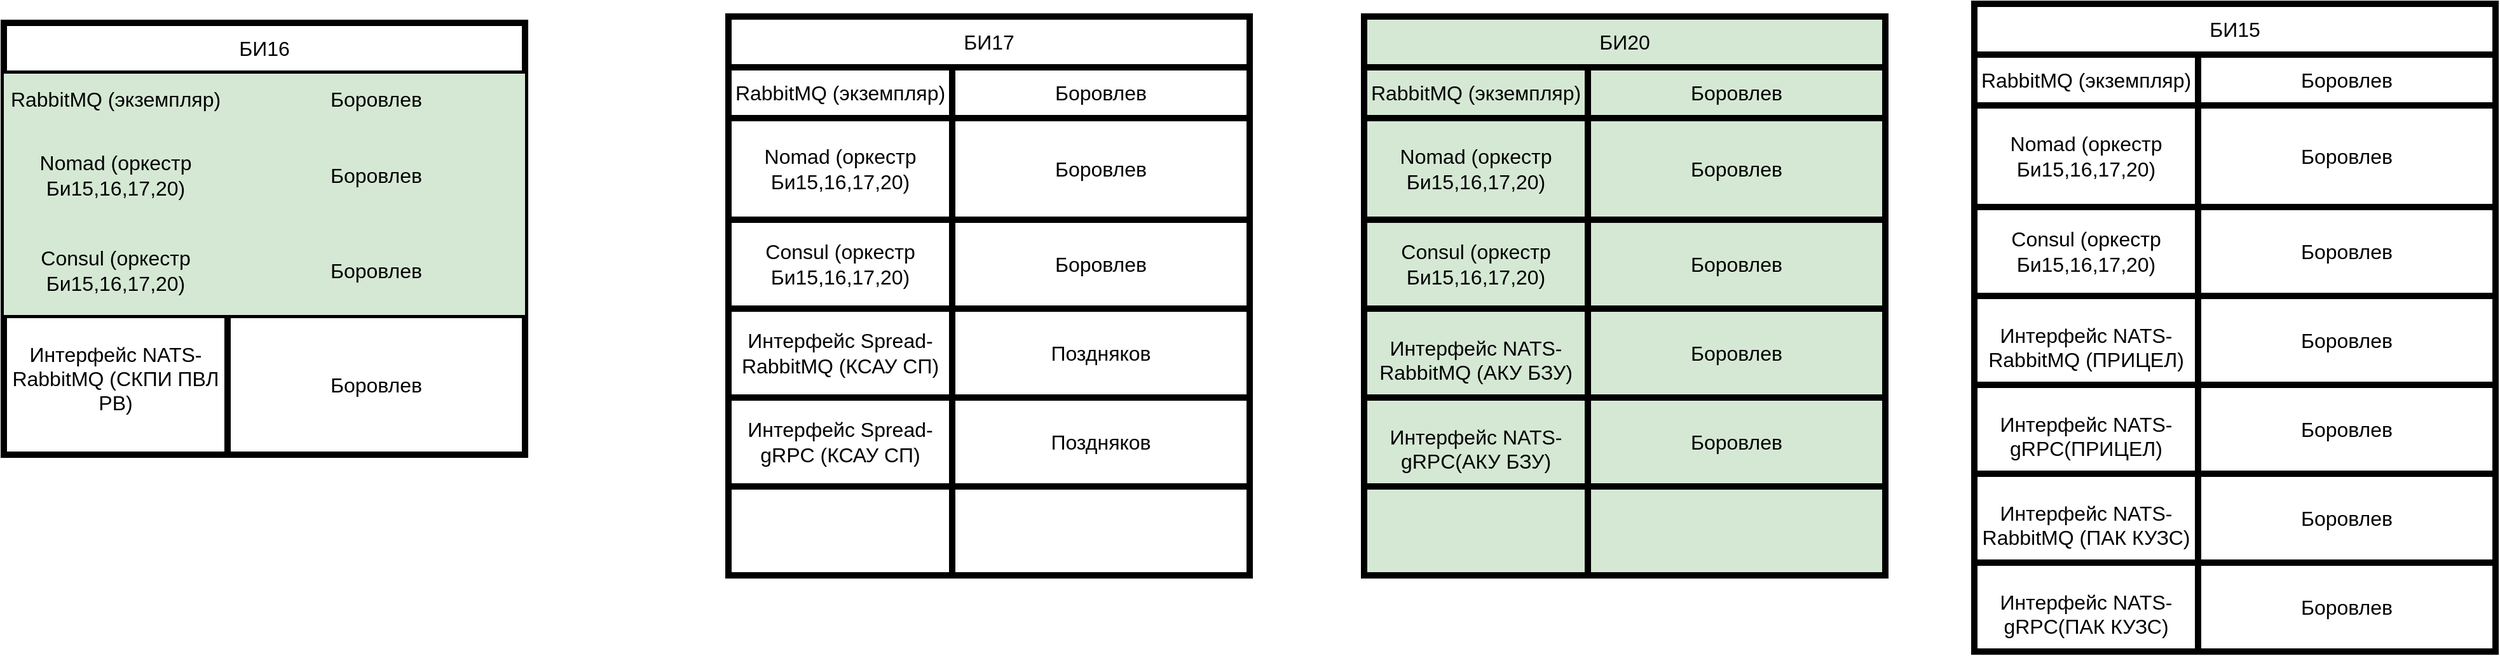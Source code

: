 <mxfile version="24.7.6">
  <diagram name="Страница — 1" id="7lfvuncBP3QiI9GcLf6j">
    <mxGraphModel dx="2390" dy="1108" grid="1" gridSize="10" guides="1" tooltips="1" connect="1" arrows="1" fold="1" page="1" pageScale="1" pageWidth="827" pageHeight="1169" math="0" shadow="0">
      <root>
        <mxCell id="0" />
        <mxCell id="1" parent="0" />
        <mxCell id="-vZHVX419xEdrIWeMhyl-17" value="" style="shape=table;startSize=0;container=1;collapsible=0;childLayout=tableLayout;fontSize=16;strokeWidth=5;perimeterSpacing=5;" parent="1" vertex="1">
          <mxGeometry x="70" y="525" width="410" height="340" as="geometry" />
        </mxCell>
        <mxCell id="-vZHVX419xEdrIWeMhyl-18" value="" style="shape=tableRow;horizontal=0;startSize=0;swimlaneHead=0;swimlaneBody=0;strokeColor=inherit;top=0;left=0;bottom=0;right=0;collapsible=0;dropTarget=0;fillColor=none;points=[[0,0.5],[1,0.5]];portConstraint=eastwest;fontSize=16;strokeWidth=5;perimeterSpacing=5;" parent="-vZHVX419xEdrIWeMhyl-17" vertex="1">
          <mxGeometry width="410" height="40" as="geometry" />
        </mxCell>
        <mxCell id="-vZHVX419xEdrIWeMhyl-19" value="БИ16" style="shape=partialRectangle;html=1;whiteSpace=wrap;connectable=0;strokeColor=inherit;overflow=hidden;fillColor=none;top=0;left=0;bottom=0;right=0;pointerEvents=1;fontSize=16;rowspan=1;colspan=3;strokeWidth=5;perimeterSpacing=5;" parent="-vZHVX419xEdrIWeMhyl-18" vertex="1">
          <mxGeometry width="410" height="40" as="geometry">
            <mxRectangle width="88" height="40" as="alternateBounds" />
          </mxGeometry>
        </mxCell>
        <mxCell id="-vZHVX419xEdrIWeMhyl-20" value="" style="shape=partialRectangle;html=1;whiteSpace=wrap;connectable=0;strokeColor=inherit;overflow=hidden;fillColor=none;top=0;left=0;bottom=0;right=0;pointerEvents=1;fontSize=16;" parent="-vZHVX419xEdrIWeMhyl-18" vertex="1" visible="0">
          <mxGeometry x="88" width="88" height="40" as="geometry">
            <mxRectangle width="88" height="40" as="alternateBounds" />
          </mxGeometry>
        </mxCell>
        <mxCell id="-vZHVX419xEdrIWeMhyl-21" value="" style="shape=partialRectangle;html=1;whiteSpace=wrap;connectable=0;strokeColor=inherit;overflow=hidden;fillColor=none;top=0;left=0;bottom=0;right=0;pointerEvents=1;fontSize=16;" parent="-vZHVX419xEdrIWeMhyl-18" vertex="1" visible="0">
          <mxGeometry x="176" width="234" height="40" as="geometry">
            <mxRectangle width="234" height="40" as="alternateBounds" />
          </mxGeometry>
        </mxCell>
        <mxCell id="-vZHVX419xEdrIWeMhyl-22" value="" style="shape=tableRow;horizontal=0;startSize=0;swimlaneHead=0;swimlaneBody=0;strokeColor=inherit;top=0;left=0;bottom=0;right=0;collapsible=0;dropTarget=0;fillColor=none;points=[[0,0.5],[1,0.5]];portConstraint=eastwest;fontSize=16;strokeWidth=5;perimeterSpacing=5;" parent="-vZHVX419xEdrIWeMhyl-17" vertex="1">
          <mxGeometry y="40" width="410" height="40" as="geometry" />
        </mxCell>
        <mxCell id="-vZHVX419xEdrIWeMhyl-23" value="RabbitMQ (экземпляр)" style="shape=partialRectangle;html=1;whiteSpace=wrap;connectable=0;strokeColor=#000000;overflow=hidden;fillColor=#d5e8d4;top=0;left=0;bottom=0;right=0;pointerEvents=1;fontSize=16;rowspan=1;colspan=2;strokeWidth=5;perimeterSpacing=5;" parent="-vZHVX419xEdrIWeMhyl-22" vertex="1">
          <mxGeometry width="176" height="40" as="geometry">
            <mxRectangle width="88" height="40" as="alternateBounds" />
          </mxGeometry>
        </mxCell>
        <mxCell id="-vZHVX419xEdrIWeMhyl-24" value="" style="shape=partialRectangle;html=1;whiteSpace=wrap;connectable=0;strokeColor=#000000;overflow=hidden;fillColor=#d5e8d4;top=0;left=0;bottom=0;right=0;pointerEvents=1;fontSize=16;" parent="-vZHVX419xEdrIWeMhyl-22" vertex="1" visible="0">
          <mxGeometry x="88" width="88" height="40" as="geometry">
            <mxRectangle width="88" height="40" as="alternateBounds" />
          </mxGeometry>
        </mxCell>
        <mxCell id="-vZHVX419xEdrIWeMhyl-25" value="Боровлев" style="shape=partialRectangle;html=1;whiteSpace=wrap;connectable=0;strokeColor=#000000;overflow=hidden;fillColor=#d5e8d4;top=0;left=0;bottom=0;right=0;pointerEvents=1;fontSize=16;strokeWidth=5;perimeterSpacing=5;" parent="-vZHVX419xEdrIWeMhyl-22" vertex="1">
          <mxGeometry x="176" width="234" height="40" as="geometry">
            <mxRectangle width="234" height="40" as="alternateBounds" />
          </mxGeometry>
        </mxCell>
        <mxCell id="-vZHVX419xEdrIWeMhyl-33" style="shape=tableRow;horizontal=0;startSize=0;swimlaneHead=0;swimlaneBody=0;strokeColor=inherit;top=0;left=0;bottom=0;right=0;collapsible=0;dropTarget=0;fillColor=none;points=[[0,0.5],[1,0.5]];portConstraint=eastwest;fontSize=16;strokeWidth=5;perimeterSpacing=5;" parent="-vZHVX419xEdrIWeMhyl-17" vertex="1">
          <mxGeometry y="80" width="410" height="80" as="geometry" />
        </mxCell>
        <mxCell id="-vZHVX419xEdrIWeMhyl-34" value="&lt;div&gt;Nomad (оркестр Би15,16,17,20)&lt;/div&gt;" style="shape=partialRectangle;html=1;whiteSpace=wrap;connectable=0;strokeColor=#000000;overflow=hidden;fillColor=#d5e8d4;top=0;left=0;bottom=0;right=0;pointerEvents=1;fontSize=16;rowspan=1;colspan=2;strokeWidth=5;perimeterSpacing=5;" parent="-vZHVX419xEdrIWeMhyl-33" vertex="1">
          <mxGeometry width="176" height="80" as="geometry">
            <mxRectangle width="88" height="80" as="alternateBounds" />
          </mxGeometry>
        </mxCell>
        <mxCell id="-vZHVX419xEdrIWeMhyl-35" style="shape=partialRectangle;html=1;whiteSpace=wrap;connectable=0;strokeColor=#000000;overflow=hidden;fillColor=#d5e8d4;top=0;left=0;bottom=0;right=0;pointerEvents=1;fontSize=16;" parent="-vZHVX419xEdrIWeMhyl-33" vertex="1" visible="0">
          <mxGeometry x="88" width="88" height="80" as="geometry">
            <mxRectangle width="88" height="80" as="alternateBounds" />
          </mxGeometry>
        </mxCell>
        <mxCell id="-vZHVX419xEdrIWeMhyl-36" value="Боровлев" style="shape=partialRectangle;html=1;whiteSpace=wrap;connectable=0;strokeColor=#000000;overflow=hidden;fillColor=#d5e8d4;top=0;left=0;bottom=0;right=0;pointerEvents=1;fontSize=16;strokeWidth=5;perimeterSpacing=5;" parent="-vZHVX419xEdrIWeMhyl-33" vertex="1">
          <mxGeometry x="176" width="234" height="80" as="geometry">
            <mxRectangle width="234" height="80" as="alternateBounds" />
          </mxGeometry>
        </mxCell>
        <mxCell id="-vZHVX419xEdrIWeMhyl-37" style="shape=tableRow;horizontal=0;startSize=0;swimlaneHead=0;swimlaneBody=0;strokeColor=inherit;top=0;left=0;bottom=0;right=0;collapsible=0;dropTarget=0;fillColor=none;points=[[0,0.5],[1,0.5]];portConstraint=eastwest;fontSize=16;strokeWidth=5;perimeterSpacing=5;" parent="-vZHVX419xEdrIWeMhyl-17" vertex="1">
          <mxGeometry y="160" width="410" height="70" as="geometry" />
        </mxCell>
        <mxCell id="-vZHVX419xEdrIWeMhyl-38" value="Consul (оркестр Би15,16,17,20)" style="shape=partialRectangle;html=1;whiteSpace=wrap;connectable=0;strokeColor=#000000;overflow=hidden;fillColor=#d5e8d4;top=0;left=0;bottom=0;right=0;pointerEvents=1;fontSize=16;rowspan=1;colspan=2;strokeWidth=5;perimeterSpacing=5;" parent="-vZHVX419xEdrIWeMhyl-37" vertex="1">
          <mxGeometry width="176" height="70" as="geometry">
            <mxRectangle width="88" height="70" as="alternateBounds" />
          </mxGeometry>
        </mxCell>
        <mxCell id="-vZHVX419xEdrIWeMhyl-39" style="shape=partialRectangle;html=1;whiteSpace=wrap;connectable=0;strokeColor=#000000;overflow=hidden;fillColor=#d5e8d4;top=0;left=0;bottom=0;right=0;pointerEvents=1;fontSize=16;" parent="-vZHVX419xEdrIWeMhyl-37" vertex="1" visible="0">
          <mxGeometry x="88" width="88" height="70" as="geometry">
            <mxRectangle width="88" height="70" as="alternateBounds" />
          </mxGeometry>
        </mxCell>
        <mxCell id="-vZHVX419xEdrIWeMhyl-40" value="Боровлев" style="shape=partialRectangle;html=1;whiteSpace=wrap;connectable=0;strokeColor=#000000;overflow=hidden;fillColor=#d5e8d4;top=0;left=0;bottom=0;right=0;pointerEvents=1;fontSize=16;strokeWidth=5;perimeterSpacing=5;" parent="-vZHVX419xEdrIWeMhyl-37" vertex="1">
          <mxGeometry x="176" width="234" height="70" as="geometry">
            <mxRectangle width="234" height="70" as="alternateBounds" />
          </mxGeometry>
        </mxCell>
        <mxCell id="-vZHVX419xEdrIWeMhyl-41" style="shape=tableRow;horizontal=0;startSize=0;swimlaneHead=0;swimlaneBody=0;strokeColor=inherit;top=0;left=0;bottom=0;right=0;collapsible=0;dropTarget=0;fillColor=none;points=[[0,0.5],[1,0.5]];portConstraint=eastwest;fontSize=16;strokeWidth=5;perimeterSpacing=5;" parent="-vZHVX419xEdrIWeMhyl-17" vertex="1">
          <mxGeometry y="230" width="410" height="110" as="geometry" />
        </mxCell>
        <mxCell id="-vZHVX419xEdrIWeMhyl-42" value="&#xa;Интерфейс NATS-RabbitMQ (СКПИ ПВЛ РВ)&#xa;&#xa;" style="shape=partialRectangle;html=1;whiteSpace=wrap;connectable=0;strokeColor=inherit;overflow=hidden;fillColor=none;top=0;left=0;bottom=0;right=0;pointerEvents=1;fontSize=16;rowspan=1;colspan=2;strokeWidth=5;perimeterSpacing=5;" parent="-vZHVX419xEdrIWeMhyl-41" vertex="1">
          <mxGeometry width="176" height="110" as="geometry">
            <mxRectangle width="88" height="110" as="alternateBounds" />
          </mxGeometry>
        </mxCell>
        <mxCell id="-vZHVX419xEdrIWeMhyl-43" style="shape=partialRectangle;html=1;whiteSpace=wrap;connectable=0;strokeColor=inherit;overflow=hidden;fillColor=none;top=0;left=0;bottom=0;right=0;pointerEvents=1;fontSize=16;" parent="-vZHVX419xEdrIWeMhyl-41" vertex="1" visible="0">
          <mxGeometry x="88" width="88" height="110" as="geometry">
            <mxRectangle width="88" height="110" as="alternateBounds" />
          </mxGeometry>
        </mxCell>
        <mxCell id="-vZHVX419xEdrIWeMhyl-44" value="Боровлев" style="shape=partialRectangle;html=1;whiteSpace=wrap;connectable=0;strokeColor=inherit;overflow=hidden;fillColor=none;top=0;left=0;bottom=0;right=0;pointerEvents=1;fontSize=16;strokeWidth=5;perimeterSpacing=5;" parent="-vZHVX419xEdrIWeMhyl-41" vertex="1">
          <mxGeometry x="176" width="234" height="110" as="geometry">
            <mxRectangle width="234" height="110" as="alternateBounds" />
          </mxGeometry>
        </mxCell>
        <mxCell id="-vZHVX419xEdrIWeMhyl-46" value="" style="shape=table;startSize=0;container=1;collapsible=0;childLayout=tableLayout;fontSize=16;strokeColor=#000000;strokeWidth=5;perimeterSpacing=5;fillColor=#d5e8d4;" parent="1" vertex="1">
          <mxGeometry x="1140" y="520" width="410" height="440" as="geometry" />
        </mxCell>
        <mxCell id="-vZHVX419xEdrIWeMhyl-47" value="" style="shape=tableRow;horizontal=0;startSize=0;swimlaneHead=0;swimlaneBody=0;strokeColor=inherit;top=0;left=0;bottom=0;right=0;collapsible=0;dropTarget=0;fillColor=none;points=[[0,0.5],[1,0.5]];portConstraint=eastwest;fontSize=16;strokeWidth=5;perimeterSpacing=5;" parent="-vZHVX419xEdrIWeMhyl-46" vertex="1">
          <mxGeometry width="410" height="40" as="geometry" />
        </mxCell>
        <mxCell id="-vZHVX419xEdrIWeMhyl-48" value="БИ20" style="shape=partialRectangle;html=1;whiteSpace=wrap;connectable=0;strokeColor=inherit;overflow=hidden;fillColor=none;top=0;left=0;bottom=0;right=0;pointerEvents=1;fontSize=16;rowspan=1;colspan=3;strokeWidth=5;perimeterSpacing=5;" parent="-vZHVX419xEdrIWeMhyl-47" vertex="1">
          <mxGeometry width="410" height="40" as="geometry">
            <mxRectangle width="88" height="40" as="alternateBounds" />
          </mxGeometry>
        </mxCell>
        <mxCell id="-vZHVX419xEdrIWeMhyl-49" value="" style="shape=partialRectangle;html=1;whiteSpace=wrap;connectable=0;strokeColor=inherit;overflow=hidden;fillColor=none;top=0;left=0;bottom=0;right=0;pointerEvents=1;fontSize=16;" parent="-vZHVX419xEdrIWeMhyl-47" vertex="1" visible="0">
          <mxGeometry x="88" width="88" height="40" as="geometry">
            <mxRectangle width="88" height="40" as="alternateBounds" />
          </mxGeometry>
        </mxCell>
        <mxCell id="-vZHVX419xEdrIWeMhyl-50" value="" style="shape=partialRectangle;html=1;whiteSpace=wrap;connectable=0;strokeColor=inherit;overflow=hidden;fillColor=none;top=0;left=0;bottom=0;right=0;pointerEvents=1;fontSize=16;" parent="-vZHVX419xEdrIWeMhyl-47" vertex="1" visible="0">
          <mxGeometry x="176" width="234" height="40" as="geometry">
            <mxRectangle width="234" height="40" as="alternateBounds" />
          </mxGeometry>
        </mxCell>
        <mxCell id="-vZHVX419xEdrIWeMhyl-51" value="" style="shape=tableRow;horizontal=0;startSize=0;swimlaneHead=0;swimlaneBody=0;strokeColor=inherit;top=0;left=0;bottom=0;right=0;collapsible=0;dropTarget=0;fillColor=none;points=[[0,0.5],[1,0.5]];portConstraint=eastwest;fontSize=16;strokeWidth=5;perimeterSpacing=5;" parent="-vZHVX419xEdrIWeMhyl-46" vertex="1">
          <mxGeometry y="40" width="410" height="40" as="geometry" />
        </mxCell>
        <mxCell id="-vZHVX419xEdrIWeMhyl-52" value="RabbitMQ (экземпляр)" style="shape=partialRectangle;html=1;whiteSpace=wrap;connectable=0;strokeColor=inherit;overflow=hidden;fillColor=none;top=0;left=0;bottom=0;right=0;pointerEvents=1;fontSize=16;rowspan=1;colspan=2;strokeWidth=5;perimeterSpacing=5;" parent="-vZHVX419xEdrIWeMhyl-51" vertex="1">
          <mxGeometry width="176" height="40" as="geometry">
            <mxRectangle width="88" height="40" as="alternateBounds" />
          </mxGeometry>
        </mxCell>
        <mxCell id="-vZHVX419xEdrIWeMhyl-53" value="" style="shape=partialRectangle;html=1;whiteSpace=wrap;connectable=0;strokeColor=inherit;overflow=hidden;fillColor=none;top=0;left=0;bottom=0;right=0;pointerEvents=1;fontSize=16;" parent="-vZHVX419xEdrIWeMhyl-51" vertex="1" visible="0">
          <mxGeometry x="88" width="88" height="40" as="geometry">
            <mxRectangle width="88" height="40" as="alternateBounds" />
          </mxGeometry>
        </mxCell>
        <mxCell id="-vZHVX419xEdrIWeMhyl-54" value="Боровлев" style="shape=partialRectangle;html=1;whiteSpace=wrap;connectable=0;strokeColor=inherit;overflow=hidden;fillColor=none;top=0;left=0;bottom=0;right=0;pointerEvents=1;fontSize=16;strokeWidth=5;perimeterSpacing=5;" parent="-vZHVX419xEdrIWeMhyl-51" vertex="1">
          <mxGeometry x="176" width="234" height="40" as="geometry">
            <mxRectangle width="234" height="40" as="alternateBounds" />
          </mxGeometry>
        </mxCell>
        <mxCell id="-vZHVX419xEdrIWeMhyl-59" style="shape=tableRow;horizontal=0;startSize=0;swimlaneHead=0;swimlaneBody=0;strokeColor=inherit;top=0;left=0;bottom=0;right=0;collapsible=0;dropTarget=0;fillColor=none;points=[[0,0.5],[1,0.5]];portConstraint=eastwest;fontSize=16;strokeWidth=5;perimeterSpacing=5;" parent="-vZHVX419xEdrIWeMhyl-46" vertex="1">
          <mxGeometry y="80" width="410" height="80" as="geometry" />
        </mxCell>
        <mxCell id="-vZHVX419xEdrIWeMhyl-60" value="&lt;div&gt;Nomad (оркестр Би15,16,17,20)&lt;/div&gt;" style="shape=partialRectangle;html=1;whiteSpace=wrap;connectable=0;strokeColor=inherit;overflow=hidden;fillColor=none;top=0;left=0;bottom=0;right=0;pointerEvents=1;fontSize=16;rowspan=1;colspan=2;strokeWidth=5;perimeterSpacing=5;" parent="-vZHVX419xEdrIWeMhyl-59" vertex="1">
          <mxGeometry width="176" height="80" as="geometry">
            <mxRectangle width="88" height="80" as="alternateBounds" />
          </mxGeometry>
        </mxCell>
        <mxCell id="-vZHVX419xEdrIWeMhyl-61" style="shape=partialRectangle;html=1;whiteSpace=wrap;connectable=0;strokeColor=inherit;overflow=hidden;fillColor=none;top=0;left=0;bottom=0;right=0;pointerEvents=1;fontSize=16;" parent="-vZHVX419xEdrIWeMhyl-59" vertex="1" visible="0">
          <mxGeometry x="88" width="88" height="80" as="geometry">
            <mxRectangle width="88" height="80" as="alternateBounds" />
          </mxGeometry>
        </mxCell>
        <mxCell id="-vZHVX419xEdrIWeMhyl-62" value="Боровлев" style="shape=partialRectangle;html=1;whiteSpace=wrap;connectable=0;strokeColor=inherit;overflow=hidden;fillColor=none;top=0;left=0;bottom=0;right=0;pointerEvents=1;fontSize=16;strokeWidth=5;perimeterSpacing=5;" parent="-vZHVX419xEdrIWeMhyl-59" vertex="1">
          <mxGeometry x="176" width="234" height="80" as="geometry">
            <mxRectangle width="234" height="80" as="alternateBounds" />
          </mxGeometry>
        </mxCell>
        <mxCell id="-vZHVX419xEdrIWeMhyl-63" style="shape=tableRow;horizontal=0;startSize=0;swimlaneHead=0;swimlaneBody=0;strokeColor=inherit;top=0;left=0;bottom=0;right=0;collapsible=0;dropTarget=0;fillColor=none;points=[[0,0.5],[1,0.5]];portConstraint=eastwest;fontSize=16;strokeWidth=5;perimeterSpacing=5;" parent="-vZHVX419xEdrIWeMhyl-46" vertex="1">
          <mxGeometry y="160" width="410" height="70" as="geometry" />
        </mxCell>
        <mxCell id="-vZHVX419xEdrIWeMhyl-64" value="Consul (оркестр Би15,16,17,20)" style="shape=partialRectangle;html=1;whiteSpace=wrap;connectable=0;strokeColor=inherit;overflow=hidden;fillColor=none;top=0;left=0;bottom=0;right=0;pointerEvents=1;fontSize=16;rowspan=1;colspan=2;strokeWidth=5;perimeterSpacing=5;" parent="-vZHVX419xEdrIWeMhyl-63" vertex="1">
          <mxGeometry width="176" height="70" as="geometry">
            <mxRectangle width="88" height="70" as="alternateBounds" />
          </mxGeometry>
        </mxCell>
        <mxCell id="-vZHVX419xEdrIWeMhyl-65" style="shape=partialRectangle;html=1;whiteSpace=wrap;connectable=0;strokeColor=inherit;overflow=hidden;fillColor=none;top=0;left=0;bottom=0;right=0;pointerEvents=1;fontSize=16;" parent="-vZHVX419xEdrIWeMhyl-63" vertex="1" visible="0">
          <mxGeometry x="88" width="88" height="70" as="geometry">
            <mxRectangle width="88" height="70" as="alternateBounds" />
          </mxGeometry>
        </mxCell>
        <mxCell id="-vZHVX419xEdrIWeMhyl-66" value="Боровлев" style="shape=partialRectangle;html=1;whiteSpace=wrap;connectable=0;strokeColor=inherit;overflow=hidden;fillColor=none;top=0;left=0;bottom=0;right=0;pointerEvents=1;fontSize=16;strokeWidth=5;perimeterSpacing=5;" parent="-vZHVX419xEdrIWeMhyl-63" vertex="1">
          <mxGeometry x="176" width="234" height="70" as="geometry">
            <mxRectangle width="234" height="70" as="alternateBounds" />
          </mxGeometry>
        </mxCell>
        <mxCell id="-vZHVX419xEdrIWeMhyl-67" style="shape=tableRow;horizontal=0;startSize=0;swimlaneHead=0;swimlaneBody=0;strokeColor=inherit;top=0;left=0;bottom=0;right=0;collapsible=0;dropTarget=0;fillColor=none;points=[[0,0.5],[1,0.5]];portConstraint=eastwest;fontSize=16;strokeWidth=5;perimeterSpacing=5;" parent="-vZHVX419xEdrIWeMhyl-46" vertex="1">
          <mxGeometry y="230" width="410" height="70" as="geometry" />
        </mxCell>
        <mxCell id="-vZHVX419xEdrIWeMhyl-68" value="&lt;br&gt;Интерфейс NATS-RabbitMQ (АКУ БЗУ)&lt;br&gt;&lt;div&gt;&lt;br/&gt;&lt;/div&gt;" style="shape=partialRectangle;html=1;whiteSpace=wrap;connectable=0;strokeColor=inherit;overflow=hidden;fillColor=none;top=0;left=0;bottom=0;right=0;pointerEvents=1;fontSize=16;rowspan=1;colspan=2;strokeWidth=5;perimeterSpacing=5;" parent="-vZHVX419xEdrIWeMhyl-67" vertex="1">
          <mxGeometry width="176" height="70" as="geometry">
            <mxRectangle width="88" height="70" as="alternateBounds" />
          </mxGeometry>
        </mxCell>
        <mxCell id="-vZHVX419xEdrIWeMhyl-69" style="shape=partialRectangle;html=1;whiteSpace=wrap;connectable=0;strokeColor=inherit;overflow=hidden;fillColor=none;top=0;left=0;bottom=0;right=0;pointerEvents=1;fontSize=16;" parent="-vZHVX419xEdrIWeMhyl-67" vertex="1" visible="0">
          <mxGeometry x="88" width="88" height="70" as="geometry">
            <mxRectangle width="88" height="70" as="alternateBounds" />
          </mxGeometry>
        </mxCell>
        <mxCell id="-vZHVX419xEdrIWeMhyl-70" value="Боровлев" style="shape=partialRectangle;html=1;whiteSpace=wrap;connectable=0;strokeColor=inherit;overflow=hidden;fillColor=none;top=0;left=0;bottom=0;right=0;pointerEvents=1;fontSize=16;strokeWidth=5;perimeterSpacing=5;" parent="-vZHVX419xEdrIWeMhyl-67" vertex="1">
          <mxGeometry x="176" width="234" height="70" as="geometry">
            <mxRectangle width="234" height="70" as="alternateBounds" />
          </mxGeometry>
        </mxCell>
        <mxCell id="-vZHVX419xEdrIWeMhyl-81" style="shape=tableRow;horizontal=0;startSize=0;swimlaneHead=0;swimlaneBody=0;strokeColor=inherit;top=0;left=0;bottom=0;right=0;collapsible=0;dropTarget=0;fillColor=none;points=[[0,0.5],[1,0.5]];portConstraint=eastwest;fontSize=16;strokeWidth=5;perimeterSpacing=5;" parent="-vZHVX419xEdrIWeMhyl-46" vertex="1">
          <mxGeometry y="300" width="410" height="70" as="geometry" />
        </mxCell>
        <mxCell id="-vZHVX419xEdrIWeMhyl-82" value="&lt;br&gt;Интерфейс NATS-gRPC(АКУ БЗУ)&lt;br&gt;&lt;div&gt;&lt;br/&gt;&lt;/div&gt;" style="shape=partialRectangle;html=1;whiteSpace=wrap;connectable=0;strokeColor=inherit;overflow=hidden;fillColor=none;top=0;left=0;bottom=0;right=0;pointerEvents=1;fontSize=16;rowspan=1;colspan=2;strokeWidth=5;perimeterSpacing=5;" parent="-vZHVX419xEdrIWeMhyl-81" vertex="1">
          <mxGeometry width="176" height="70" as="geometry">
            <mxRectangle width="88" height="70" as="alternateBounds" />
          </mxGeometry>
        </mxCell>
        <mxCell id="-vZHVX419xEdrIWeMhyl-83" style="shape=partialRectangle;html=1;whiteSpace=wrap;connectable=0;strokeColor=inherit;overflow=hidden;fillColor=none;top=0;left=0;bottom=0;right=0;pointerEvents=1;fontSize=16;" parent="-vZHVX419xEdrIWeMhyl-81" vertex="1" visible="0">
          <mxGeometry x="88" width="88" height="70" as="geometry">
            <mxRectangle width="88" height="70" as="alternateBounds" />
          </mxGeometry>
        </mxCell>
        <mxCell id="-vZHVX419xEdrIWeMhyl-84" value="Боровлев" style="shape=partialRectangle;html=1;whiteSpace=wrap;connectable=0;strokeColor=inherit;overflow=hidden;fillColor=none;top=0;left=0;bottom=0;right=0;pointerEvents=1;fontSize=16;strokeWidth=5;perimeterSpacing=5;" parent="-vZHVX419xEdrIWeMhyl-81" vertex="1">
          <mxGeometry x="176" width="234" height="70" as="geometry">
            <mxRectangle width="234" height="70" as="alternateBounds" />
          </mxGeometry>
        </mxCell>
        <mxCell id="-vZHVX419xEdrIWeMhyl-77" style="shape=tableRow;horizontal=0;startSize=0;swimlaneHead=0;swimlaneBody=0;strokeColor=inherit;top=0;left=0;bottom=0;right=0;collapsible=0;dropTarget=0;fillColor=none;points=[[0,0.5],[1,0.5]];portConstraint=eastwest;fontSize=16;strokeWidth=5;perimeterSpacing=5;" parent="-vZHVX419xEdrIWeMhyl-46" vertex="1">
          <mxGeometry y="370" width="410" height="70" as="geometry" />
        </mxCell>
        <mxCell id="-vZHVX419xEdrIWeMhyl-78" style="shape=partialRectangle;html=1;whiteSpace=wrap;connectable=0;strokeColor=inherit;overflow=hidden;fillColor=none;top=0;left=0;bottom=0;right=0;pointerEvents=1;fontSize=16;rowspan=1;colspan=2;strokeWidth=5;perimeterSpacing=5;" parent="-vZHVX419xEdrIWeMhyl-77" vertex="1">
          <mxGeometry width="176" height="70" as="geometry">
            <mxRectangle width="88" height="70" as="alternateBounds" />
          </mxGeometry>
        </mxCell>
        <mxCell id="-vZHVX419xEdrIWeMhyl-79" style="shape=partialRectangle;html=1;whiteSpace=wrap;connectable=0;strokeColor=inherit;overflow=hidden;fillColor=none;top=0;left=0;bottom=0;right=0;pointerEvents=1;fontSize=16;" parent="-vZHVX419xEdrIWeMhyl-77" vertex="1" visible="0">
          <mxGeometry x="88" width="88" height="70" as="geometry">
            <mxRectangle width="88" height="70" as="alternateBounds" />
          </mxGeometry>
        </mxCell>
        <mxCell id="-vZHVX419xEdrIWeMhyl-80" style="shape=partialRectangle;html=1;whiteSpace=wrap;connectable=0;strokeColor=inherit;overflow=hidden;fillColor=none;top=0;left=0;bottom=0;right=0;pointerEvents=1;fontSize=16;strokeWidth=5;perimeterSpacing=5;" parent="-vZHVX419xEdrIWeMhyl-77" vertex="1">
          <mxGeometry x="176" width="234" height="70" as="geometry">
            <mxRectangle width="234" height="70" as="alternateBounds" />
          </mxGeometry>
        </mxCell>
        <mxCell id="E8wQSFyJZq5VSABFHbnV-1" value="" style="shape=table;startSize=0;container=1;collapsible=0;childLayout=tableLayout;fontSize=16;strokeWidth=5;perimeterSpacing=5;" vertex="1" parent="1">
          <mxGeometry x="640" y="520" width="410" height="440" as="geometry" />
        </mxCell>
        <mxCell id="E8wQSFyJZq5VSABFHbnV-2" value="" style="shape=tableRow;horizontal=0;startSize=0;swimlaneHead=0;swimlaneBody=0;strokeColor=inherit;top=0;left=0;bottom=0;right=0;collapsible=0;dropTarget=0;fillColor=none;points=[[0,0.5],[1,0.5]];portConstraint=eastwest;fontSize=16;strokeWidth=5;perimeterSpacing=5;" vertex="1" parent="E8wQSFyJZq5VSABFHbnV-1">
          <mxGeometry width="410" height="40" as="geometry" />
        </mxCell>
        <mxCell id="E8wQSFyJZq5VSABFHbnV-3" value="БИ17" style="shape=partialRectangle;html=1;whiteSpace=wrap;connectable=0;strokeColor=inherit;overflow=hidden;fillColor=none;top=0;left=0;bottom=0;right=0;pointerEvents=1;fontSize=16;rowspan=1;colspan=3;strokeWidth=5;perimeterSpacing=5;" vertex="1" parent="E8wQSFyJZq5VSABFHbnV-2">
          <mxGeometry width="410" height="40" as="geometry">
            <mxRectangle width="88" height="40" as="alternateBounds" />
          </mxGeometry>
        </mxCell>
        <mxCell id="E8wQSFyJZq5VSABFHbnV-4" value="" style="shape=partialRectangle;html=1;whiteSpace=wrap;connectable=0;strokeColor=inherit;overflow=hidden;fillColor=none;top=0;left=0;bottom=0;right=0;pointerEvents=1;fontSize=16;" vertex="1" visible="0" parent="E8wQSFyJZq5VSABFHbnV-2">
          <mxGeometry x="88" width="88" height="40" as="geometry">
            <mxRectangle width="88" height="40" as="alternateBounds" />
          </mxGeometry>
        </mxCell>
        <mxCell id="E8wQSFyJZq5VSABFHbnV-5" value="" style="shape=partialRectangle;html=1;whiteSpace=wrap;connectable=0;strokeColor=inherit;overflow=hidden;fillColor=none;top=0;left=0;bottom=0;right=0;pointerEvents=1;fontSize=16;" vertex="1" visible="0" parent="E8wQSFyJZq5VSABFHbnV-2">
          <mxGeometry x="176" width="234" height="40" as="geometry">
            <mxRectangle width="234" height="40" as="alternateBounds" />
          </mxGeometry>
        </mxCell>
        <mxCell id="E8wQSFyJZq5VSABFHbnV-6" value="" style="shape=tableRow;horizontal=0;startSize=0;swimlaneHead=0;swimlaneBody=0;strokeColor=inherit;top=0;left=0;bottom=0;right=0;collapsible=0;dropTarget=0;fillColor=none;points=[[0,0.5],[1,0.5]];portConstraint=eastwest;fontSize=16;strokeWidth=5;perimeterSpacing=5;" vertex="1" parent="E8wQSFyJZq5VSABFHbnV-1">
          <mxGeometry y="40" width="410" height="40" as="geometry" />
        </mxCell>
        <mxCell id="E8wQSFyJZq5VSABFHbnV-7" value="RabbitMQ (экземпляр)" style="shape=partialRectangle;html=1;whiteSpace=wrap;connectable=0;strokeColor=inherit;overflow=hidden;fillColor=none;top=0;left=0;bottom=0;right=0;pointerEvents=1;fontSize=16;rowspan=1;colspan=2;strokeWidth=5;perimeterSpacing=5;" vertex="1" parent="E8wQSFyJZq5VSABFHbnV-6">
          <mxGeometry width="176" height="40" as="geometry">
            <mxRectangle width="88" height="40" as="alternateBounds" />
          </mxGeometry>
        </mxCell>
        <mxCell id="E8wQSFyJZq5VSABFHbnV-8" value="" style="shape=partialRectangle;html=1;whiteSpace=wrap;connectable=0;strokeColor=inherit;overflow=hidden;fillColor=none;top=0;left=0;bottom=0;right=0;pointerEvents=1;fontSize=16;" vertex="1" visible="0" parent="E8wQSFyJZq5VSABFHbnV-6">
          <mxGeometry x="88" width="88" height="40" as="geometry">
            <mxRectangle width="88" height="40" as="alternateBounds" />
          </mxGeometry>
        </mxCell>
        <mxCell id="E8wQSFyJZq5VSABFHbnV-9" value="Боровлев" style="shape=partialRectangle;html=1;whiteSpace=wrap;connectable=0;strokeColor=inherit;overflow=hidden;fillColor=none;top=0;left=0;bottom=0;right=0;pointerEvents=1;fontSize=16;strokeWidth=5;perimeterSpacing=5;" vertex="1" parent="E8wQSFyJZq5VSABFHbnV-6">
          <mxGeometry x="176" width="234" height="40" as="geometry">
            <mxRectangle width="234" height="40" as="alternateBounds" />
          </mxGeometry>
        </mxCell>
        <mxCell id="E8wQSFyJZq5VSABFHbnV-10" style="shape=tableRow;horizontal=0;startSize=0;swimlaneHead=0;swimlaneBody=0;strokeColor=inherit;top=0;left=0;bottom=0;right=0;collapsible=0;dropTarget=0;fillColor=none;points=[[0,0.5],[1,0.5]];portConstraint=eastwest;fontSize=16;strokeWidth=5;perimeterSpacing=5;" vertex="1" parent="E8wQSFyJZq5VSABFHbnV-1">
          <mxGeometry y="80" width="410" height="80" as="geometry" />
        </mxCell>
        <mxCell id="E8wQSFyJZq5VSABFHbnV-11" value="&lt;div&gt;Nomad (оркестр Би15,16,17,20)&lt;/div&gt;" style="shape=partialRectangle;html=1;whiteSpace=wrap;connectable=0;strokeColor=inherit;overflow=hidden;fillColor=none;top=0;left=0;bottom=0;right=0;pointerEvents=1;fontSize=16;rowspan=1;colspan=2;strokeWidth=5;perimeterSpacing=5;" vertex="1" parent="E8wQSFyJZq5VSABFHbnV-10">
          <mxGeometry width="176" height="80" as="geometry">
            <mxRectangle width="88" height="80" as="alternateBounds" />
          </mxGeometry>
        </mxCell>
        <mxCell id="E8wQSFyJZq5VSABFHbnV-12" style="shape=partialRectangle;html=1;whiteSpace=wrap;connectable=0;strokeColor=inherit;overflow=hidden;fillColor=none;top=0;left=0;bottom=0;right=0;pointerEvents=1;fontSize=16;" vertex="1" visible="0" parent="E8wQSFyJZq5VSABFHbnV-10">
          <mxGeometry x="88" width="88" height="80" as="geometry">
            <mxRectangle width="88" height="80" as="alternateBounds" />
          </mxGeometry>
        </mxCell>
        <mxCell id="E8wQSFyJZq5VSABFHbnV-13" value="Боровлев" style="shape=partialRectangle;html=1;whiteSpace=wrap;connectable=0;strokeColor=inherit;overflow=hidden;fillColor=none;top=0;left=0;bottom=0;right=0;pointerEvents=1;fontSize=16;strokeWidth=5;perimeterSpacing=5;" vertex="1" parent="E8wQSFyJZq5VSABFHbnV-10">
          <mxGeometry x="176" width="234" height="80" as="geometry">
            <mxRectangle width="234" height="80" as="alternateBounds" />
          </mxGeometry>
        </mxCell>
        <mxCell id="E8wQSFyJZq5VSABFHbnV-14" style="shape=tableRow;horizontal=0;startSize=0;swimlaneHead=0;swimlaneBody=0;strokeColor=inherit;top=0;left=0;bottom=0;right=0;collapsible=0;dropTarget=0;fillColor=none;points=[[0,0.5],[1,0.5]];portConstraint=eastwest;fontSize=16;strokeWidth=5;perimeterSpacing=5;" vertex="1" parent="E8wQSFyJZq5VSABFHbnV-1">
          <mxGeometry y="160" width="410" height="70" as="geometry" />
        </mxCell>
        <mxCell id="E8wQSFyJZq5VSABFHbnV-15" value="Consul (оркестр Би15,16,17,20)" style="shape=partialRectangle;html=1;whiteSpace=wrap;connectable=0;strokeColor=inherit;overflow=hidden;fillColor=none;top=0;left=0;bottom=0;right=0;pointerEvents=1;fontSize=16;rowspan=1;colspan=2;strokeWidth=5;perimeterSpacing=5;" vertex="1" parent="E8wQSFyJZq5VSABFHbnV-14">
          <mxGeometry width="176" height="70" as="geometry">
            <mxRectangle width="88" height="70" as="alternateBounds" />
          </mxGeometry>
        </mxCell>
        <mxCell id="E8wQSFyJZq5VSABFHbnV-16" style="shape=partialRectangle;html=1;whiteSpace=wrap;connectable=0;strokeColor=inherit;overflow=hidden;fillColor=none;top=0;left=0;bottom=0;right=0;pointerEvents=1;fontSize=16;" vertex="1" visible="0" parent="E8wQSFyJZq5VSABFHbnV-14">
          <mxGeometry x="88" width="88" height="70" as="geometry">
            <mxRectangle width="88" height="70" as="alternateBounds" />
          </mxGeometry>
        </mxCell>
        <mxCell id="E8wQSFyJZq5VSABFHbnV-17" value="Боровлев" style="shape=partialRectangle;html=1;whiteSpace=wrap;connectable=0;strokeColor=inherit;overflow=hidden;fillColor=none;top=0;left=0;bottom=0;right=0;pointerEvents=1;fontSize=16;strokeWidth=5;perimeterSpacing=5;" vertex="1" parent="E8wQSFyJZq5VSABFHbnV-14">
          <mxGeometry x="176" width="234" height="70" as="geometry">
            <mxRectangle width="234" height="70" as="alternateBounds" />
          </mxGeometry>
        </mxCell>
        <mxCell id="E8wQSFyJZq5VSABFHbnV-18" style="shape=tableRow;horizontal=0;startSize=0;swimlaneHead=0;swimlaneBody=0;strokeColor=inherit;top=0;left=0;bottom=0;right=0;collapsible=0;dropTarget=0;fillColor=none;points=[[0,0.5],[1,0.5]];portConstraint=eastwest;fontSize=16;strokeWidth=5;perimeterSpacing=5;" vertex="1" parent="E8wQSFyJZq5VSABFHbnV-1">
          <mxGeometry y="230" width="410" height="70" as="geometry" />
        </mxCell>
        <mxCell id="E8wQSFyJZq5VSABFHbnV-19" value="&lt;div&gt;Интерфейс Spread-RabbitMQ (КСАУ СП)&lt;/div&gt;" style="shape=partialRectangle;html=1;whiteSpace=wrap;connectable=0;strokeColor=inherit;overflow=hidden;fillColor=none;top=0;left=0;bottom=0;right=0;pointerEvents=1;fontSize=16;rowspan=1;colspan=2;strokeWidth=5;perimeterSpacing=5;" vertex="1" parent="E8wQSFyJZq5VSABFHbnV-18">
          <mxGeometry width="176" height="70" as="geometry">
            <mxRectangle width="88" height="70" as="alternateBounds" />
          </mxGeometry>
        </mxCell>
        <mxCell id="E8wQSFyJZq5VSABFHbnV-20" style="shape=partialRectangle;html=1;whiteSpace=wrap;connectable=0;strokeColor=inherit;overflow=hidden;fillColor=none;top=0;left=0;bottom=0;right=0;pointerEvents=1;fontSize=16;" vertex="1" visible="0" parent="E8wQSFyJZq5VSABFHbnV-18">
          <mxGeometry x="88" width="88" height="70" as="geometry">
            <mxRectangle width="88" height="70" as="alternateBounds" />
          </mxGeometry>
        </mxCell>
        <mxCell id="E8wQSFyJZq5VSABFHbnV-21" value="&lt;div&gt;Поздняков&lt;/div&gt;" style="shape=partialRectangle;html=1;whiteSpace=wrap;connectable=0;strokeColor=inherit;overflow=hidden;fillColor=none;top=0;left=0;bottom=0;right=0;pointerEvents=1;fontSize=16;strokeWidth=5;perimeterSpacing=5;" vertex="1" parent="E8wQSFyJZq5VSABFHbnV-18">
          <mxGeometry x="176" width="234" height="70" as="geometry">
            <mxRectangle width="234" height="70" as="alternateBounds" />
          </mxGeometry>
        </mxCell>
        <mxCell id="E8wQSFyJZq5VSABFHbnV-22" style="shape=tableRow;horizontal=0;startSize=0;swimlaneHead=0;swimlaneBody=0;strokeColor=inherit;top=0;left=0;bottom=0;right=0;collapsible=0;dropTarget=0;fillColor=none;points=[[0,0.5],[1,0.5]];portConstraint=eastwest;fontSize=16;strokeWidth=5;perimeterSpacing=5;" vertex="1" parent="E8wQSFyJZq5VSABFHbnV-1">
          <mxGeometry y="300" width="410" height="70" as="geometry" />
        </mxCell>
        <mxCell id="E8wQSFyJZq5VSABFHbnV-23" value="&lt;div&gt;Интерфейс Spread-gRPC (КСАУ СП)&lt;/div&gt;" style="shape=partialRectangle;html=1;whiteSpace=wrap;connectable=0;strokeColor=inherit;overflow=hidden;fillColor=none;top=0;left=0;bottom=0;right=0;pointerEvents=1;fontSize=16;rowspan=1;colspan=2;strokeWidth=5;perimeterSpacing=5;" vertex="1" parent="E8wQSFyJZq5VSABFHbnV-22">
          <mxGeometry width="176" height="70" as="geometry">
            <mxRectangle width="88" height="70" as="alternateBounds" />
          </mxGeometry>
        </mxCell>
        <mxCell id="E8wQSFyJZq5VSABFHbnV-24" style="shape=partialRectangle;html=1;whiteSpace=wrap;connectable=0;strokeColor=inherit;overflow=hidden;fillColor=none;top=0;left=0;bottom=0;right=0;pointerEvents=1;fontSize=16;" vertex="1" visible="0" parent="E8wQSFyJZq5VSABFHbnV-22">
          <mxGeometry x="88" width="88" height="70" as="geometry">
            <mxRectangle width="88" height="70" as="alternateBounds" />
          </mxGeometry>
        </mxCell>
        <mxCell id="E8wQSFyJZq5VSABFHbnV-25" value="Поздняков" style="shape=partialRectangle;html=1;whiteSpace=wrap;connectable=0;strokeColor=inherit;overflow=hidden;fillColor=none;top=0;left=0;bottom=0;right=0;pointerEvents=1;fontSize=16;strokeWidth=5;perimeterSpacing=5;" vertex="1" parent="E8wQSFyJZq5VSABFHbnV-22">
          <mxGeometry x="176" width="234" height="70" as="geometry">
            <mxRectangle width="234" height="70" as="alternateBounds" />
          </mxGeometry>
        </mxCell>
        <mxCell id="E8wQSFyJZq5VSABFHbnV-26" style="shape=tableRow;horizontal=0;startSize=0;swimlaneHead=0;swimlaneBody=0;strokeColor=inherit;top=0;left=0;bottom=0;right=0;collapsible=0;dropTarget=0;fillColor=none;points=[[0,0.5],[1,0.5]];portConstraint=eastwest;fontSize=16;strokeWidth=5;perimeterSpacing=5;" vertex="1" parent="E8wQSFyJZq5VSABFHbnV-1">
          <mxGeometry y="370" width="410" height="70" as="geometry" />
        </mxCell>
        <mxCell id="E8wQSFyJZq5VSABFHbnV-27" style="shape=partialRectangle;html=1;whiteSpace=wrap;connectable=0;strokeColor=inherit;overflow=hidden;fillColor=none;top=0;left=0;bottom=0;right=0;pointerEvents=1;fontSize=16;rowspan=1;colspan=2;strokeWidth=5;perimeterSpacing=5;" vertex="1" parent="E8wQSFyJZq5VSABFHbnV-26">
          <mxGeometry width="176" height="70" as="geometry">
            <mxRectangle width="88" height="70" as="alternateBounds" />
          </mxGeometry>
        </mxCell>
        <mxCell id="E8wQSFyJZq5VSABFHbnV-28" style="shape=partialRectangle;html=1;whiteSpace=wrap;connectable=0;strokeColor=inherit;overflow=hidden;fillColor=none;top=0;left=0;bottom=0;right=0;pointerEvents=1;fontSize=16;" vertex="1" visible="0" parent="E8wQSFyJZq5VSABFHbnV-26">
          <mxGeometry x="88" width="88" height="70" as="geometry">
            <mxRectangle width="88" height="70" as="alternateBounds" />
          </mxGeometry>
        </mxCell>
        <mxCell id="E8wQSFyJZq5VSABFHbnV-29" style="shape=partialRectangle;html=1;whiteSpace=wrap;connectable=0;strokeColor=inherit;overflow=hidden;fillColor=none;top=0;left=0;bottom=0;right=0;pointerEvents=1;fontSize=16;strokeWidth=5;perimeterSpacing=5;" vertex="1" parent="E8wQSFyJZq5VSABFHbnV-26">
          <mxGeometry x="176" width="234" height="70" as="geometry">
            <mxRectangle width="234" height="70" as="alternateBounds" />
          </mxGeometry>
        </mxCell>
        <mxCell id="E8wQSFyJZq5VSABFHbnV-30" value="" style="shape=table;startSize=0;container=1;collapsible=0;childLayout=tableLayout;fontSize=16;strokeWidth=5;perimeterSpacing=5;" vertex="1" parent="1">
          <mxGeometry x="1620" y="510" width="410" height="510" as="geometry" />
        </mxCell>
        <mxCell id="E8wQSFyJZq5VSABFHbnV-31" value="" style="shape=tableRow;horizontal=0;startSize=0;swimlaneHead=0;swimlaneBody=0;strokeColor=inherit;top=0;left=0;bottom=0;right=0;collapsible=0;dropTarget=0;fillColor=none;points=[[0,0.5],[1,0.5]];portConstraint=eastwest;fontSize=16;strokeWidth=5;perimeterSpacing=5;" vertex="1" parent="E8wQSFyJZq5VSABFHbnV-30">
          <mxGeometry width="410" height="40" as="geometry" />
        </mxCell>
        <mxCell id="E8wQSFyJZq5VSABFHbnV-32" value="БИ15" style="shape=partialRectangle;html=1;whiteSpace=wrap;connectable=0;strokeColor=inherit;overflow=hidden;fillColor=none;top=0;left=0;bottom=0;right=0;pointerEvents=1;fontSize=16;rowspan=1;colspan=3;strokeWidth=5;perimeterSpacing=5;" vertex="1" parent="E8wQSFyJZq5VSABFHbnV-31">
          <mxGeometry width="410" height="40" as="geometry">
            <mxRectangle width="88" height="40" as="alternateBounds" />
          </mxGeometry>
        </mxCell>
        <mxCell id="E8wQSFyJZq5VSABFHbnV-33" value="" style="shape=partialRectangle;html=1;whiteSpace=wrap;connectable=0;strokeColor=inherit;overflow=hidden;fillColor=none;top=0;left=0;bottom=0;right=0;pointerEvents=1;fontSize=16;" vertex="1" visible="0" parent="E8wQSFyJZq5VSABFHbnV-31">
          <mxGeometry x="88" width="88" height="40" as="geometry">
            <mxRectangle width="88" height="40" as="alternateBounds" />
          </mxGeometry>
        </mxCell>
        <mxCell id="E8wQSFyJZq5VSABFHbnV-34" value="" style="shape=partialRectangle;html=1;whiteSpace=wrap;connectable=0;strokeColor=inherit;overflow=hidden;fillColor=none;top=0;left=0;bottom=0;right=0;pointerEvents=1;fontSize=16;" vertex="1" visible="0" parent="E8wQSFyJZq5VSABFHbnV-31">
          <mxGeometry x="176" width="234" height="40" as="geometry">
            <mxRectangle width="234" height="40" as="alternateBounds" />
          </mxGeometry>
        </mxCell>
        <mxCell id="E8wQSFyJZq5VSABFHbnV-35" value="" style="shape=tableRow;horizontal=0;startSize=0;swimlaneHead=0;swimlaneBody=0;strokeColor=inherit;top=0;left=0;bottom=0;right=0;collapsible=0;dropTarget=0;fillColor=none;points=[[0,0.5],[1,0.5]];portConstraint=eastwest;fontSize=16;strokeWidth=5;perimeterSpacing=5;" vertex="1" parent="E8wQSFyJZq5VSABFHbnV-30">
          <mxGeometry y="40" width="410" height="40" as="geometry" />
        </mxCell>
        <mxCell id="E8wQSFyJZq5VSABFHbnV-36" value="RabbitMQ (экземпляр)" style="shape=partialRectangle;html=1;whiteSpace=wrap;connectable=0;strokeColor=inherit;overflow=hidden;fillColor=none;top=0;left=0;bottom=0;right=0;pointerEvents=1;fontSize=16;rowspan=1;colspan=2;strokeWidth=5;perimeterSpacing=5;" vertex="1" parent="E8wQSFyJZq5VSABFHbnV-35">
          <mxGeometry width="176" height="40" as="geometry">
            <mxRectangle width="88" height="40" as="alternateBounds" />
          </mxGeometry>
        </mxCell>
        <mxCell id="E8wQSFyJZq5VSABFHbnV-37" value="" style="shape=partialRectangle;html=1;whiteSpace=wrap;connectable=0;strokeColor=inherit;overflow=hidden;fillColor=none;top=0;left=0;bottom=0;right=0;pointerEvents=1;fontSize=16;" vertex="1" visible="0" parent="E8wQSFyJZq5VSABFHbnV-35">
          <mxGeometry x="88" width="88" height="40" as="geometry">
            <mxRectangle width="88" height="40" as="alternateBounds" />
          </mxGeometry>
        </mxCell>
        <mxCell id="E8wQSFyJZq5VSABFHbnV-38" value="Боровлев" style="shape=partialRectangle;html=1;whiteSpace=wrap;connectable=0;strokeColor=inherit;overflow=hidden;fillColor=none;top=0;left=0;bottom=0;right=0;pointerEvents=1;fontSize=16;strokeWidth=5;perimeterSpacing=5;" vertex="1" parent="E8wQSFyJZq5VSABFHbnV-35">
          <mxGeometry x="176" width="234" height="40" as="geometry">
            <mxRectangle width="234" height="40" as="alternateBounds" />
          </mxGeometry>
        </mxCell>
        <mxCell id="E8wQSFyJZq5VSABFHbnV-39" style="shape=tableRow;horizontal=0;startSize=0;swimlaneHead=0;swimlaneBody=0;strokeColor=inherit;top=0;left=0;bottom=0;right=0;collapsible=0;dropTarget=0;fillColor=none;points=[[0,0.5],[1,0.5]];portConstraint=eastwest;fontSize=16;strokeWidth=5;perimeterSpacing=5;" vertex="1" parent="E8wQSFyJZq5VSABFHbnV-30">
          <mxGeometry y="80" width="410" height="80" as="geometry" />
        </mxCell>
        <mxCell id="E8wQSFyJZq5VSABFHbnV-40" value="&lt;div&gt;Nomad (оркестр Би15,16,17,20)&lt;/div&gt;" style="shape=partialRectangle;html=1;whiteSpace=wrap;connectable=0;strokeColor=inherit;overflow=hidden;fillColor=none;top=0;left=0;bottom=0;right=0;pointerEvents=1;fontSize=16;rowspan=1;colspan=2;strokeWidth=5;perimeterSpacing=5;" vertex="1" parent="E8wQSFyJZq5VSABFHbnV-39">
          <mxGeometry width="176" height="80" as="geometry">
            <mxRectangle width="88" height="80" as="alternateBounds" />
          </mxGeometry>
        </mxCell>
        <mxCell id="E8wQSFyJZq5VSABFHbnV-41" style="shape=partialRectangle;html=1;whiteSpace=wrap;connectable=0;strokeColor=inherit;overflow=hidden;fillColor=none;top=0;left=0;bottom=0;right=0;pointerEvents=1;fontSize=16;" vertex="1" visible="0" parent="E8wQSFyJZq5VSABFHbnV-39">
          <mxGeometry x="88" width="88" height="80" as="geometry">
            <mxRectangle width="88" height="80" as="alternateBounds" />
          </mxGeometry>
        </mxCell>
        <mxCell id="E8wQSFyJZq5VSABFHbnV-42" value="Боровлев" style="shape=partialRectangle;html=1;whiteSpace=wrap;connectable=0;strokeColor=inherit;overflow=hidden;fillColor=none;top=0;left=0;bottom=0;right=0;pointerEvents=1;fontSize=16;strokeWidth=5;perimeterSpacing=5;" vertex="1" parent="E8wQSFyJZq5VSABFHbnV-39">
          <mxGeometry x="176" width="234" height="80" as="geometry">
            <mxRectangle width="234" height="80" as="alternateBounds" />
          </mxGeometry>
        </mxCell>
        <mxCell id="E8wQSFyJZq5VSABFHbnV-43" style="shape=tableRow;horizontal=0;startSize=0;swimlaneHead=0;swimlaneBody=0;strokeColor=inherit;top=0;left=0;bottom=0;right=0;collapsible=0;dropTarget=0;fillColor=none;points=[[0,0.5],[1,0.5]];portConstraint=eastwest;fontSize=16;strokeWidth=5;perimeterSpacing=5;" vertex="1" parent="E8wQSFyJZq5VSABFHbnV-30">
          <mxGeometry y="160" width="410" height="70" as="geometry" />
        </mxCell>
        <mxCell id="E8wQSFyJZq5VSABFHbnV-44" value="Consul (оркестр Би15,16,17,20)" style="shape=partialRectangle;html=1;whiteSpace=wrap;connectable=0;strokeColor=inherit;overflow=hidden;fillColor=none;top=0;left=0;bottom=0;right=0;pointerEvents=1;fontSize=16;rowspan=1;colspan=2;strokeWidth=5;perimeterSpacing=5;" vertex="1" parent="E8wQSFyJZq5VSABFHbnV-43">
          <mxGeometry width="176" height="70" as="geometry">
            <mxRectangle width="88" height="70" as="alternateBounds" />
          </mxGeometry>
        </mxCell>
        <mxCell id="E8wQSFyJZq5VSABFHbnV-45" style="shape=partialRectangle;html=1;whiteSpace=wrap;connectable=0;strokeColor=inherit;overflow=hidden;fillColor=none;top=0;left=0;bottom=0;right=0;pointerEvents=1;fontSize=16;" vertex="1" visible="0" parent="E8wQSFyJZq5VSABFHbnV-43">
          <mxGeometry x="88" width="88" height="70" as="geometry">
            <mxRectangle width="88" height="70" as="alternateBounds" />
          </mxGeometry>
        </mxCell>
        <mxCell id="E8wQSFyJZq5VSABFHbnV-46" value="Боровлев" style="shape=partialRectangle;html=1;whiteSpace=wrap;connectable=0;strokeColor=inherit;overflow=hidden;fillColor=none;top=0;left=0;bottom=0;right=0;pointerEvents=1;fontSize=16;strokeWidth=5;perimeterSpacing=5;" vertex="1" parent="E8wQSFyJZq5VSABFHbnV-43">
          <mxGeometry x="176" width="234" height="70" as="geometry">
            <mxRectangle width="234" height="70" as="alternateBounds" />
          </mxGeometry>
        </mxCell>
        <mxCell id="E8wQSFyJZq5VSABFHbnV-47" style="shape=tableRow;horizontal=0;startSize=0;swimlaneHead=0;swimlaneBody=0;strokeColor=inherit;top=0;left=0;bottom=0;right=0;collapsible=0;dropTarget=0;fillColor=none;points=[[0,0.5],[1,0.5]];portConstraint=eastwest;fontSize=16;strokeWidth=5;perimeterSpacing=5;" vertex="1" parent="E8wQSFyJZq5VSABFHbnV-30">
          <mxGeometry y="230" width="410" height="70" as="geometry" />
        </mxCell>
        <mxCell id="E8wQSFyJZq5VSABFHbnV-48" value="&lt;br&gt;Интерфейс NATS-RabbitMQ (ПРИЦЕЛ)&lt;br&gt;&lt;div&gt;&lt;br&gt;&lt;/div&gt;" style="shape=partialRectangle;html=1;whiteSpace=wrap;connectable=0;strokeColor=inherit;overflow=hidden;fillColor=none;top=0;left=0;bottom=0;right=0;pointerEvents=1;fontSize=16;rowspan=1;colspan=2;strokeWidth=5;perimeterSpacing=5;" vertex="1" parent="E8wQSFyJZq5VSABFHbnV-47">
          <mxGeometry width="176" height="70" as="geometry">
            <mxRectangle width="88" height="70" as="alternateBounds" />
          </mxGeometry>
        </mxCell>
        <mxCell id="E8wQSFyJZq5VSABFHbnV-49" style="shape=partialRectangle;html=1;whiteSpace=wrap;connectable=0;strokeColor=inherit;overflow=hidden;fillColor=none;top=0;left=0;bottom=0;right=0;pointerEvents=1;fontSize=16;" vertex="1" visible="0" parent="E8wQSFyJZq5VSABFHbnV-47">
          <mxGeometry x="88" width="88" height="70" as="geometry">
            <mxRectangle width="88" height="70" as="alternateBounds" />
          </mxGeometry>
        </mxCell>
        <mxCell id="E8wQSFyJZq5VSABFHbnV-50" value="Боровлев" style="shape=partialRectangle;html=1;whiteSpace=wrap;connectable=0;strokeColor=inherit;overflow=hidden;fillColor=none;top=0;left=0;bottom=0;right=0;pointerEvents=1;fontSize=16;strokeWidth=5;perimeterSpacing=5;" vertex="1" parent="E8wQSFyJZq5VSABFHbnV-47">
          <mxGeometry x="176" width="234" height="70" as="geometry">
            <mxRectangle width="234" height="70" as="alternateBounds" />
          </mxGeometry>
        </mxCell>
        <mxCell id="E8wQSFyJZq5VSABFHbnV-51" style="shape=tableRow;horizontal=0;startSize=0;swimlaneHead=0;swimlaneBody=0;strokeColor=inherit;top=0;left=0;bottom=0;right=0;collapsible=0;dropTarget=0;fillColor=none;points=[[0,0.5],[1,0.5]];portConstraint=eastwest;fontSize=16;strokeWidth=5;perimeterSpacing=5;" vertex="1" parent="E8wQSFyJZq5VSABFHbnV-30">
          <mxGeometry y="300" width="410" height="70" as="geometry" />
        </mxCell>
        <mxCell id="E8wQSFyJZq5VSABFHbnV-52" value="&lt;br&gt;Интерфейс NATS-gRPC(ПРИЦЕЛ)&lt;br&gt;&lt;div&gt;&lt;br&gt;&lt;/div&gt;" style="shape=partialRectangle;html=1;whiteSpace=wrap;connectable=0;strokeColor=inherit;overflow=hidden;fillColor=none;top=0;left=0;bottom=0;right=0;pointerEvents=1;fontSize=16;rowspan=1;colspan=2;strokeWidth=5;perimeterSpacing=5;" vertex="1" parent="E8wQSFyJZq5VSABFHbnV-51">
          <mxGeometry width="176" height="70" as="geometry">
            <mxRectangle width="88" height="70" as="alternateBounds" />
          </mxGeometry>
        </mxCell>
        <mxCell id="E8wQSFyJZq5VSABFHbnV-53" style="shape=partialRectangle;html=1;whiteSpace=wrap;connectable=0;strokeColor=inherit;overflow=hidden;fillColor=none;top=0;left=0;bottom=0;right=0;pointerEvents=1;fontSize=16;" vertex="1" visible="0" parent="E8wQSFyJZq5VSABFHbnV-51">
          <mxGeometry x="88" width="88" height="70" as="geometry">
            <mxRectangle width="88" height="70" as="alternateBounds" />
          </mxGeometry>
        </mxCell>
        <mxCell id="E8wQSFyJZq5VSABFHbnV-54" value="Боровлев" style="shape=partialRectangle;html=1;whiteSpace=wrap;connectable=0;strokeColor=inherit;overflow=hidden;fillColor=none;top=0;left=0;bottom=0;right=0;pointerEvents=1;fontSize=16;strokeWidth=5;perimeterSpacing=5;" vertex="1" parent="E8wQSFyJZq5VSABFHbnV-51">
          <mxGeometry x="176" width="234" height="70" as="geometry">
            <mxRectangle width="234" height="70" as="alternateBounds" />
          </mxGeometry>
        </mxCell>
        <mxCell id="E8wQSFyJZq5VSABFHbnV-55" style="shape=tableRow;horizontal=0;startSize=0;swimlaneHead=0;swimlaneBody=0;strokeColor=inherit;top=0;left=0;bottom=0;right=0;collapsible=0;dropTarget=0;fillColor=none;points=[[0,0.5],[1,0.5]];portConstraint=eastwest;fontSize=16;strokeWidth=5;perimeterSpacing=5;" vertex="1" parent="E8wQSFyJZq5VSABFHbnV-30">
          <mxGeometry y="370" width="410" height="70" as="geometry" />
        </mxCell>
        <mxCell id="E8wQSFyJZq5VSABFHbnV-56" value="&lt;br&gt;Интерфейс NATS-RabbitMQ (ПАК КУЗС)&lt;br&gt;&lt;div&gt;&lt;br&gt;&lt;br&gt;&lt;/div&gt;" style="shape=partialRectangle;html=1;whiteSpace=wrap;connectable=0;strokeColor=inherit;overflow=hidden;fillColor=none;top=0;left=0;bottom=0;right=0;pointerEvents=1;fontSize=16;rowspan=1;colspan=2;strokeWidth=5;perimeterSpacing=5;" vertex="1" parent="E8wQSFyJZq5VSABFHbnV-55">
          <mxGeometry width="176" height="70" as="geometry">
            <mxRectangle width="88" height="70" as="alternateBounds" />
          </mxGeometry>
        </mxCell>
        <mxCell id="E8wQSFyJZq5VSABFHbnV-57" style="shape=partialRectangle;html=1;whiteSpace=wrap;connectable=0;strokeColor=inherit;overflow=hidden;fillColor=none;top=0;left=0;bottom=0;right=0;pointerEvents=1;fontSize=16;" vertex="1" visible="0" parent="E8wQSFyJZq5VSABFHbnV-55">
          <mxGeometry x="88" width="88" height="70" as="geometry">
            <mxRectangle width="88" height="70" as="alternateBounds" />
          </mxGeometry>
        </mxCell>
        <mxCell id="E8wQSFyJZq5VSABFHbnV-58" value="Боровлев" style="shape=partialRectangle;html=1;whiteSpace=wrap;connectable=0;strokeColor=inherit;overflow=hidden;fillColor=none;top=0;left=0;bottom=0;right=0;pointerEvents=1;fontSize=16;strokeWidth=5;perimeterSpacing=5;" vertex="1" parent="E8wQSFyJZq5VSABFHbnV-55">
          <mxGeometry x="176" width="234" height="70" as="geometry">
            <mxRectangle width="234" height="70" as="alternateBounds" />
          </mxGeometry>
        </mxCell>
        <mxCell id="E8wQSFyJZq5VSABFHbnV-59" style="shape=tableRow;horizontal=0;startSize=0;swimlaneHead=0;swimlaneBody=0;strokeColor=inherit;top=0;left=0;bottom=0;right=0;collapsible=0;dropTarget=0;fillColor=none;points=[[0,0.5],[1,0.5]];portConstraint=eastwest;fontSize=16;strokeWidth=5;perimeterSpacing=5;" vertex="1" parent="E8wQSFyJZq5VSABFHbnV-30">
          <mxGeometry y="440" width="410" height="70" as="geometry" />
        </mxCell>
        <mxCell id="E8wQSFyJZq5VSABFHbnV-60" value="&lt;br&gt;Интерфейс NATS-gRPC(ПАК КУЗС)&lt;br&gt;&lt;div&gt;&lt;br&gt;&lt;br&gt;&lt;/div&gt;" style="shape=partialRectangle;html=1;whiteSpace=wrap;connectable=0;strokeColor=inherit;overflow=hidden;fillColor=none;top=0;left=0;bottom=0;right=0;pointerEvents=1;fontSize=16;rowspan=1;colspan=2;strokeWidth=5;perimeterSpacing=5;" vertex="1" parent="E8wQSFyJZq5VSABFHbnV-59">
          <mxGeometry width="176" height="70" as="geometry">
            <mxRectangle width="88" height="70" as="alternateBounds" />
          </mxGeometry>
        </mxCell>
        <mxCell id="E8wQSFyJZq5VSABFHbnV-61" style="shape=partialRectangle;html=1;whiteSpace=wrap;connectable=0;strokeColor=inherit;overflow=hidden;fillColor=none;top=0;left=0;bottom=0;right=0;pointerEvents=1;fontSize=16;" vertex="1" visible="0" parent="E8wQSFyJZq5VSABFHbnV-59">
          <mxGeometry x="88" width="88" height="70" as="geometry">
            <mxRectangle width="88" height="70" as="alternateBounds" />
          </mxGeometry>
        </mxCell>
        <mxCell id="E8wQSFyJZq5VSABFHbnV-62" value="Боровлев" style="shape=partialRectangle;html=1;whiteSpace=wrap;connectable=0;strokeColor=inherit;overflow=hidden;fillColor=none;top=0;left=0;bottom=0;right=0;pointerEvents=1;fontSize=16;strokeWidth=5;perimeterSpacing=5;" vertex="1" parent="E8wQSFyJZq5VSABFHbnV-59">
          <mxGeometry x="176" width="234" height="70" as="geometry">
            <mxRectangle width="234" height="70" as="alternateBounds" />
          </mxGeometry>
        </mxCell>
      </root>
    </mxGraphModel>
  </diagram>
</mxfile>
